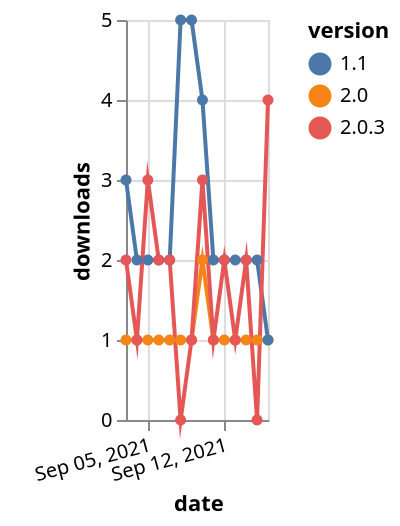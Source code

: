 {"$schema": "https://vega.github.io/schema/vega-lite/v5.json", "description": "A simple bar chart with embedded data.", "data": {"values": [{"date": "2021-09-03", "total": 307, "delta": 1, "version": "2.0"}, {"date": "2021-09-04", "total": 308, "delta": 1, "version": "2.0"}, {"date": "2021-09-05", "total": 309, "delta": 1, "version": "2.0"}, {"date": "2021-09-06", "total": 310, "delta": 1, "version": "2.0"}, {"date": "2021-09-07", "total": 311, "delta": 1, "version": "2.0"}, {"date": "2021-09-08", "total": 312, "delta": 1, "version": "2.0"}, {"date": "2021-09-09", "total": 313, "delta": 1, "version": "2.0"}, {"date": "2021-09-10", "total": 315, "delta": 2, "version": "2.0"}, {"date": "2021-09-11", "total": 316, "delta": 1, "version": "2.0"}, {"date": "2021-09-12", "total": 317, "delta": 1, "version": "2.0"}, {"date": "2021-09-13", "total": 318, "delta": 1, "version": "2.0"}, {"date": "2021-09-14", "total": 319, "delta": 1, "version": "2.0"}, {"date": "2021-09-15", "total": 320, "delta": 1, "version": "2.0"}, {"date": "2021-09-16", "total": 321, "delta": 1, "version": "2.0"}, {"date": "2021-09-03", "total": 3569, "delta": 3, "version": "1.1"}, {"date": "2021-09-04", "total": 3571, "delta": 2, "version": "1.1"}, {"date": "2021-09-05", "total": 3573, "delta": 2, "version": "1.1"}, {"date": "2021-09-06", "total": 3575, "delta": 2, "version": "1.1"}, {"date": "2021-09-07", "total": 3577, "delta": 2, "version": "1.1"}, {"date": "2021-09-08", "total": 3582, "delta": 5, "version": "1.1"}, {"date": "2021-09-09", "total": 3587, "delta": 5, "version": "1.1"}, {"date": "2021-09-10", "total": 3591, "delta": 4, "version": "1.1"}, {"date": "2021-09-11", "total": 3593, "delta": 2, "version": "1.1"}, {"date": "2021-09-12", "total": 3595, "delta": 2, "version": "1.1"}, {"date": "2021-09-13", "total": 3597, "delta": 2, "version": "1.1"}, {"date": "2021-09-14", "total": 3599, "delta": 2, "version": "1.1"}, {"date": "2021-09-15", "total": 3601, "delta": 2, "version": "1.1"}, {"date": "2021-09-16", "total": 3602, "delta": 1, "version": "1.1"}, {"date": "2021-09-03", "total": 951, "delta": 2, "version": "2.0.3"}, {"date": "2021-09-04", "total": 952, "delta": 1, "version": "2.0.3"}, {"date": "2021-09-05", "total": 955, "delta": 3, "version": "2.0.3"}, {"date": "2021-09-06", "total": 957, "delta": 2, "version": "2.0.3"}, {"date": "2021-09-07", "total": 959, "delta": 2, "version": "2.0.3"}, {"date": "2021-09-08", "total": 959, "delta": 0, "version": "2.0.3"}, {"date": "2021-09-09", "total": 960, "delta": 1, "version": "2.0.3"}, {"date": "2021-09-10", "total": 963, "delta": 3, "version": "2.0.3"}, {"date": "2021-09-11", "total": 964, "delta": 1, "version": "2.0.3"}, {"date": "2021-09-12", "total": 966, "delta": 2, "version": "2.0.3"}, {"date": "2021-09-13", "total": 967, "delta": 1, "version": "2.0.3"}, {"date": "2021-09-14", "total": 969, "delta": 2, "version": "2.0.3"}, {"date": "2021-09-15", "total": 969, "delta": 0, "version": "2.0.3"}, {"date": "2021-09-16", "total": 973, "delta": 4, "version": "2.0.3"}]}, "width": "container", "mark": {"type": "line", "point": {"filled": true}}, "encoding": {"x": {"field": "date", "type": "temporal", "timeUnit": "yearmonthdate", "title": "date", "axis": {"labelAngle": -15}}, "y": {"field": "delta", "type": "quantitative", "title": "downloads"}, "color": {"field": "version", "type": "nominal"}, "tooltip": {"field": "delta"}}}